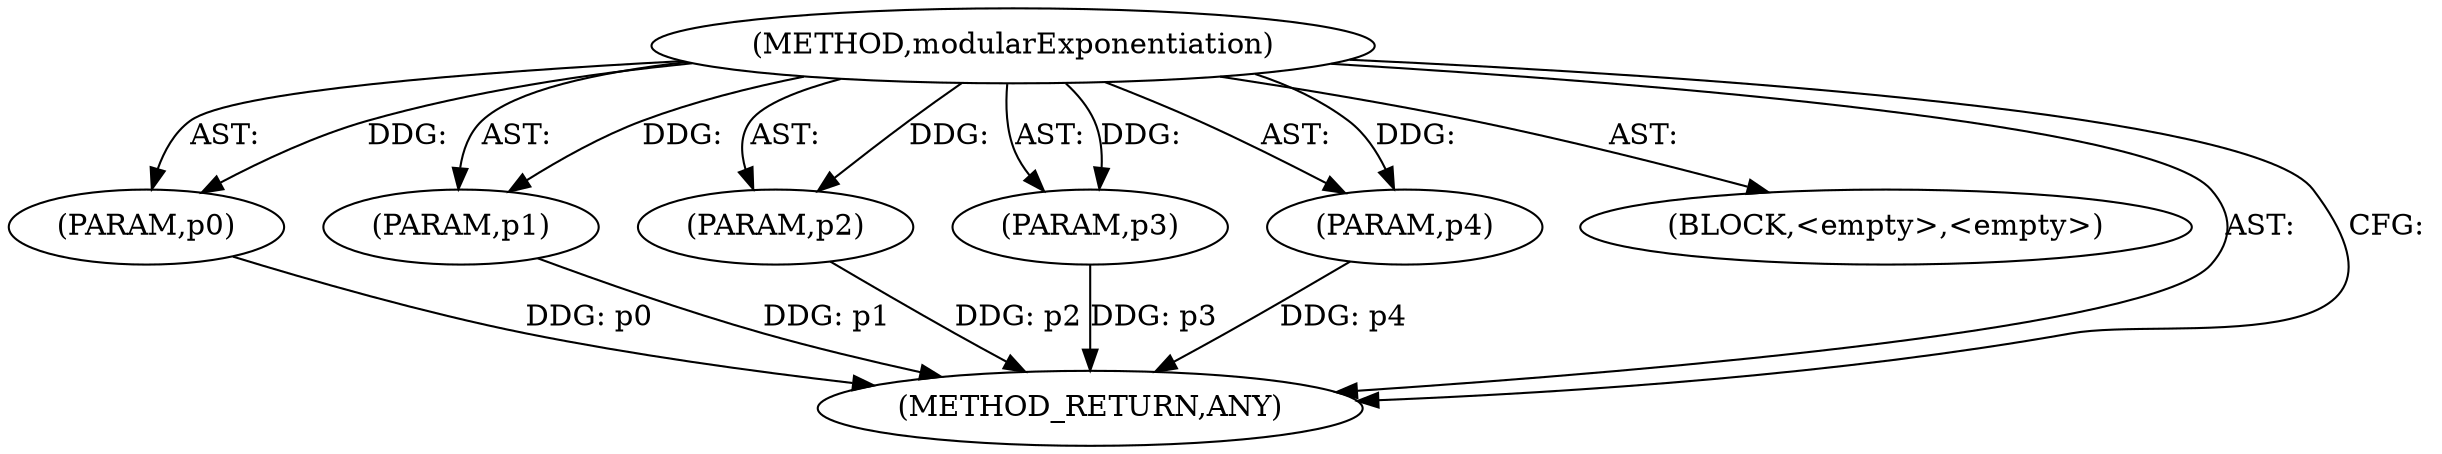 digraph "modularExponentiation" {  
"191" [label = <(METHOD,modularExponentiation)> ]
"192" [label = <(PARAM,p0)> ]
"193" [label = <(PARAM,p1)> ]
"194" [label = <(PARAM,p2)> ]
"195" [label = <(PARAM,p3)> ]
"196" [label = <(PARAM,p4)> ]
"197" [label = <(BLOCK,&lt;empty&gt;,&lt;empty&gt;)> ]
"198" [label = <(METHOD_RETURN,ANY)> ]
  "191" -> "192"  [ label = "AST: "] 
  "191" -> "193"  [ label = "AST: "] 
  "191" -> "197"  [ label = "AST: "] 
  "191" -> "194"  [ label = "AST: "] 
  "191" -> "198"  [ label = "AST: "] 
  "191" -> "195"  [ label = "AST: "] 
  "191" -> "196"  [ label = "AST: "] 
  "191" -> "198"  [ label = "CFG: "] 
  "192" -> "198"  [ label = "DDG: p0"] 
  "193" -> "198"  [ label = "DDG: p1"] 
  "194" -> "198"  [ label = "DDG: p2"] 
  "195" -> "198"  [ label = "DDG: p3"] 
  "196" -> "198"  [ label = "DDG: p4"] 
  "191" -> "192"  [ label = "DDG: "] 
  "191" -> "193"  [ label = "DDG: "] 
  "191" -> "194"  [ label = "DDG: "] 
  "191" -> "195"  [ label = "DDG: "] 
  "191" -> "196"  [ label = "DDG: "] 
}
